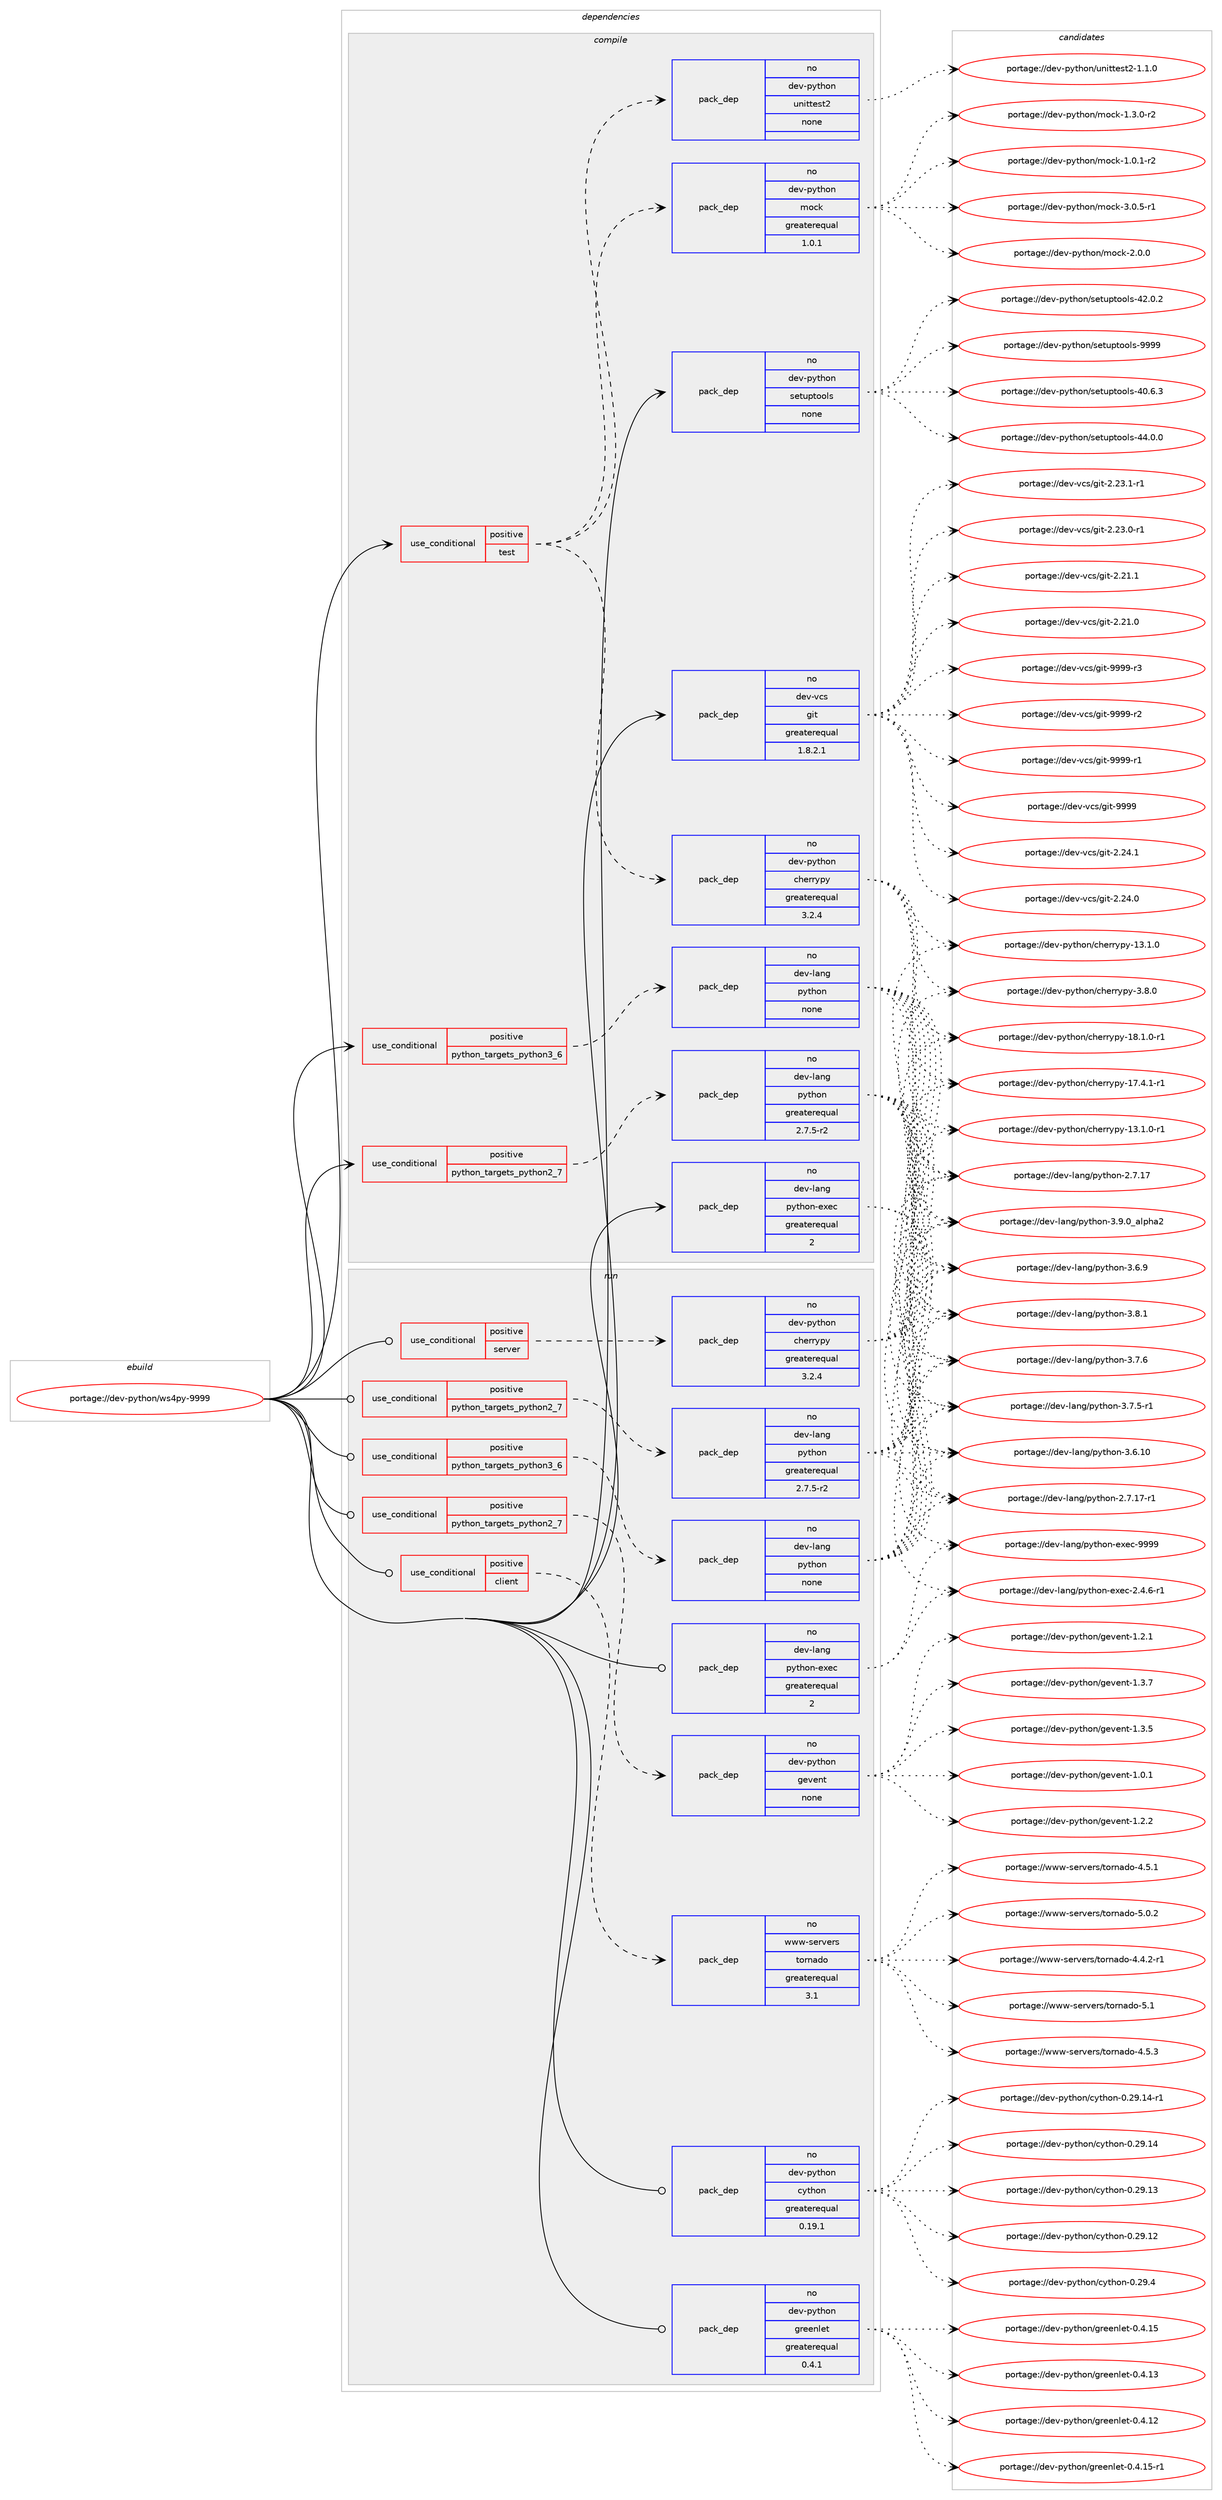 digraph prolog {

# *************
# Graph options
# *************

newrank=true;
concentrate=true;
compound=true;
graph [rankdir=LR,fontname=Helvetica,fontsize=10,ranksep=1.5];#, ranksep=2.5, nodesep=0.2];
edge  [arrowhead=vee];
node  [fontname=Helvetica,fontsize=10];

# **********
# The ebuild
# **********

subgraph cluster_leftcol {
color=gray;
label=<<i>ebuild</i>>;
id [label="portage://dev-python/ws4py-9999", color=red, width=4, href="../dev-python/ws4py-9999.svg"];
}

# ****************
# The dependencies
# ****************

subgraph cluster_midcol {
color=gray;
label=<<i>dependencies</i>>;
subgraph cluster_compile {
fillcolor="#eeeeee";
style=filled;
label=<<i>compile</i>>;
subgraph cond103601 {
dependency417880 [label=<<TABLE BORDER="0" CELLBORDER="1" CELLSPACING="0" CELLPADDING="4"><TR><TD ROWSPAN="3" CELLPADDING="10">use_conditional</TD></TR><TR><TD>positive</TD></TR><TR><TD>python_targets_python2_7</TD></TR></TABLE>>, shape=none, color=red];
subgraph pack309398 {
dependency417881 [label=<<TABLE BORDER="0" CELLBORDER="1" CELLSPACING="0" CELLPADDING="4" WIDTH="220"><TR><TD ROWSPAN="6" CELLPADDING="30">pack_dep</TD></TR><TR><TD WIDTH="110">no</TD></TR><TR><TD>dev-lang</TD></TR><TR><TD>python</TD></TR><TR><TD>greaterequal</TD></TR><TR><TD>2.7.5-r2</TD></TR></TABLE>>, shape=none, color=blue];
}
dependency417880:e -> dependency417881:w [weight=20,style="dashed",arrowhead="vee"];
}
id:e -> dependency417880:w [weight=20,style="solid",arrowhead="vee"];
subgraph cond103602 {
dependency417882 [label=<<TABLE BORDER="0" CELLBORDER="1" CELLSPACING="0" CELLPADDING="4"><TR><TD ROWSPAN="3" CELLPADDING="10">use_conditional</TD></TR><TR><TD>positive</TD></TR><TR><TD>python_targets_python3_6</TD></TR></TABLE>>, shape=none, color=red];
subgraph pack309399 {
dependency417883 [label=<<TABLE BORDER="0" CELLBORDER="1" CELLSPACING="0" CELLPADDING="4" WIDTH="220"><TR><TD ROWSPAN="6" CELLPADDING="30">pack_dep</TD></TR><TR><TD WIDTH="110">no</TD></TR><TR><TD>dev-lang</TD></TR><TR><TD>python</TD></TR><TR><TD>none</TD></TR><TR><TD></TD></TR></TABLE>>, shape=none, color=blue];
}
dependency417882:e -> dependency417883:w [weight=20,style="dashed",arrowhead="vee"];
}
id:e -> dependency417882:w [weight=20,style="solid",arrowhead="vee"];
subgraph cond103603 {
dependency417884 [label=<<TABLE BORDER="0" CELLBORDER="1" CELLSPACING="0" CELLPADDING="4"><TR><TD ROWSPAN="3" CELLPADDING="10">use_conditional</TD></TR><TR><TD>positive</TD></TR><TR><TD>test</TD></TR></TABLE>>, shape=none, color=red];
subgraph pack309400 {
dependency417885 [label=<<TABLE BORDER="0" CELLBORDER="1" CELLSPACING="0" CELLPADDING="4" WIDTH="220"><TR><TD ROWSPAN="6" CELLPADDING="30">pack_dep</TD></TR><TR><TD WIDTH="110">no</TD></TR><TR><TD>dev-python</TD></TR><TR><TD>cherrypy</TD></TR><TR><TD>greaterequal</TD></TR><TR><TD>3.2.4</TD></TR></TABLE>>, shape=none, color=blue];
}
dependency417884:e -> dependency417885:w [weight=20,style="dashed",arrowhead="vee"];
subgraph pack309401 {
dependency417886 [label=<<TABLE BORDER="0" CELLBORDER="1" CELLSPACING="0" CELLPADDING="4" WIDTH="220"><TR><TD ROWSPAN="6" CELLPADDING="30">pack_dep</TD></TR><TR><TD WIDTH="110">no</TD></TR><TR><TD>dev-python</TD></TR><TR><TD>unittest2</TD></TR><TR><TD>none</TD></TR><TR><TD></TD></TR></TABLE>>, shape=none, color=blue];
}
dependency417884:e -> dependency417886:w [weight=20,style="dashed",arrowhead="vee"];
subgraph pack309402 {
dependency417887 [label=<<TABLE BORDER="0" CELLBORDER="1" CELLSPACING="0" CELLPADDING="4" WIDTH="220"><TR><TD ROWSPAN="6" CELLPADDING="30">pack_dep</TD></TR><TR><TD WIDTH="110">no</TD></TR><TR><TD>dev-python</TD></TR><TR><TD>mock</TD></TR><TR><TD>greaterequal</TD></TR><TR><TD>1.0.1</TD></TR></TABLE>>, shape=none, color=blue];
}
dependency417884:e -> dependency417887:w [weight=20,style="dashed",arrowhead="vee"];
}
id:e -> dependency417884:w [weight=20,style="solid",arrowhead="vee"];
subgraph pack309403 {
dependency417888 [label=<<TABLE BORDER="0" CELLBORDER="1" CELLSPACING="0" CELLPADDING="4" WIDTH="220"><TR><TD ROWSPAN="6" CELLPADDING="30">pack_dep</TD></TR><TR><TD WIDTH="110">no</TD></TR><TR><TD>dev-lang</TD></TR><TR><TD>python-exec</TD></TR><TR><TD>greaterequal</TD></TR><TR><TD>2</TD></TR></TABLE>>, shape=none, color=blue];
}
id:e -> dependency417888:w [weight=20,style="solid",arrowhead="vee"];
subgraph pack309404 {
dependency417889 [label=<<TABLE BORDER="0" CELLBORDER="1" CELLSPACING="0" CELLPADDING="4" WIDTH="220"><TR><TD ROWSPAN="6" CELLPADDING="30">pack_dep</TD></TR><TR><TD WIDTH="110">no</TD></TR><TR><TD>dev-python</TD></TR><TR><TD>setuptools</TD></TR><TR><TD>none</TD></TR><TR><TD></TD></TR></TABLE>>, shape=none, color=blue];
}
id:e -> dependency417889:w [weight=20,style="solid",arrowhead="vee"];
subgraph pack309405 {
dependency417890 [label=<<TABLE BORDER="0" CELLBORDER="1" CELLSPACING="0" CELLPADDING="4" WIDTH="220"><TR><TD ROWSPAN="6" CELLPADDING="30">pack_dep</TD></TR><TR><TD WIDTH="110">no</TD></TR><TR><TD>dev-vcs</TD></TR><TR><TD>git</TD></TR><TR><TD>greaterequal</TD></TR><TR><TD>1.8.2.1</TD></TR></TABLE>>, shape=none, color=blue];
}
id:e -> dependency417890:w [weight=20,style="solid",arrowhead="vee"];
}
subgraph cluster_compileandrun {
fillcolor="#eeeeee";
style=filled;
label=<<i>compile and run</i>>;
}
subgraph cluster_run {
fillcolor="#eeeeee";
style=filled;
label=<<i>run</i>>;
subgraph cond103604 {
dependency417891 [label=<<TABLE BORDER="0" CELLBORDER="1" CELLSPACING="0" CELLPADDING="4"><TR><TD ROWSPAN="3" CELLPADDING="10">use_conditional</TD></TR><TR><TD>positive</TD></TR><TR><TD>client</TD></TR></TABLE>>, shape=none, color=red];
subgraph pack309406 {
dependency417892 [label=<<TABLE BORDER="0" CELLBORDER="1" CELLSPACING="0" CELLPADDING="4" WIDTH="220"><TR><TD ROWSPAN="6" CELLPADDING="30">pack_dep</TD></TR><TR><TD WIDTH="110">no</TD></TR><TR><TD>www-servers</TD></TR><TR><TD>tornado</TD></TR><TR><TD>greaterequal</TD></TR><TR><TD>3.1</TD></TR></TABLE>>, shape=none, color=blue];
}
dependency417891:e -> dependency417892:w [weight=20,style="dashed",arrowhead="vee"];
}
id:e -> dependency417891:w [weight=20,style="solid",arrowhead="odot"];
subgraph cond103605 {
dependency417893 [label=<<TABLE BORDER="0" CELLBORDER="1" CELLSPACING="0" CELLPADDING="4"><TR><TD ROWSPAN="3" CELLPADDING="10">use_conditional</TD></TR><TR><TD>positive</TD></TR><TR><TD>python_targets_python2_7</TD></TR></TABLE>>, shape=none, color=red];
subgraph pack309407 {
dependency417894 [label=<<TABLE BORDER="0" CELLBORDER="1" CELLSPACING="0" CELLPADDING="4" WIDTH="220"><TR><TD ROWSPAN="6" CELLPADDING="30">pack_dep</TD></TR><TR><TD WIDTH="110">no</TD></TR><TR><TD>dev-lang</TD></TR><TR><TD>python</TD></TR><TR><TD>greaterequal</TD></TR><TR><TD>2.7.5-r2</TD></TR></TABLE>>, shape=none, color=blue];
}
dependency417893:e -> dependency417894:w [weight=20,style="dashed",arrowhead="vee"];
}
id:e -> dependency417893:w [weight=20,style="solid",arrowhead="odot"];
subgraph cond103606 {
dependency417895 [label=<<TABLE BORDER="0" CELLBORDER="1" CELLSPACING="0" CELLPADDING="4"><TR><TD ROWSPAN="3" CELLPADDING="10">use_conditional</TD></TR><TR><TD>positive</TD></TR><TR><TD>python_targets_python2_7</TD></TR></TABLE>>, shape=none, color=red];
subgraph pack309408 {
dependency417896 [label=<<TABLE BORDER="0" CELLBORDER="1" CELLSPACING="0" CELLPADDING="4" WIDTH="220"><TR><TD ROWSPAN="6" CELLPADDING="30">pack_dep</TD></TR><TR><TD WIDTH="110">no</TD></TR><TR><TD>dev-python</TD></TR><TR><TD>gevent</TD></TR><TR><TD>none</TD></TR><TR><TD></TD></TR></TABLE>>, shape=none, color=blue];
}
dependency417895:e -> dependency417896:w [weight=20,style="dashed",arrowhead="vee"];
}
id:e -> dependency417895:w [weight=20,style="solid",arrowhead="odot"];
subgraph cond103607 {
dependency417897 [label=<<TABLE BORDER="0" CELLBORDER="1" CELLSPACING="0" CELLPADDING="4"><TR><TD ROWSPAN="3" CELLPADDING="10">use_conditional</TD></TR><TR><TD>positive</TD></TR><TR><TD>python_targets_python3_6</TD></TR></TABLE>>, shape=none, color=red];
subgraph pack309409 {
dependency417898 [label=<<TABLE BORDER="0" CELLBORDER="1" CELLSPACING="0" CELLPADDING="4" WIDTH="220"><TR><TD ROWSPAN="6" CELLPADDING="30">pack_dep</TD></TR><TR><TD WIDTH="110">no</TD></TR><TR><TD>dev-lang</TD></TR><TR><TD>python</TD></TR><TR><TD>none</TD></TR><TR><TD></TD></TR></TABLE>>, shape=none, color=blue];
}
dependency417897:e -> dependency417898:w [weight=20,style="dashed",arrowhead="vee"];
}
id:e -> dependency417897:w [weight=20,style="solid",arrowhead="odot"];
subgraph cond103608 {
dependency417899 [label=<<TABLE BORDER="0" CELLBORDER="1" CELLSPACING="0" CELLPADDING="4"><TR><TD ROWSPAN="3" CELLPADDING="10">use_conditional</TD></TR><TR><TD>positive</TD></TR><TR><TD>server</TD></TR></TABLE>>, shape=none, color=red];
subgraph pack309410 {
dependency417900 [label=<<TABLE BORDER="0" CELLBORDER="1" CELLSPACING="0" CELLPADDING="4" WIDTH="220"><TR><TD ROWSPAN="6" CELLPADDING="30">pack_dep</TD></TR><TR><TD WIDTH="110">no</TD></TR><TR><TD>dev-python</TD></TR><TR><TD>cherrypy</TD></TR><TR><TD>greaterequal</TD></TR><TR><TD>3.2.4</TD></TR></TABLE>>, shape=none, color=blue];
}
dependency417899:e -> dependency417900:w [weight=20,style="dashed",arrowhead="vee"];
}
id:e -> dependency417899:w [weight=20,style="solid",arrowhead="odot"];
subgraph pack309411 {
dependency417901 [label=<<TABLE BORDER="0" CELLBORDER="1" CELLSPACING="0" CELLPADDING="4" WIDTH="220"><TR><TD ROWSPAN="6" CELLPADDING="30">pack_dep</TD></TR><TR><TD WIDTH="110">no</TD></TR><TR><TD>dev-lang</TD></TR><TR><TD>python-exec</TD></TR><TR><TD>greaterequal</TD></TR><TR><TD>2</TD></TR></TABLE>>, shape=none, color=blue];
}
id:e -> dependency417901:w [weight=20,style="solid",arrowhead="odot"];
subgraph pack309412 {
dependency417902 [label=<<TABLE BORDER="0" CELLBORDER="1" CELLSPACING="0" CELLPADDING="4" WIDTH="220"><TR><TD ROWSPAN="6" CELLPADDING="30">pack_dep</TD></TR><TR><TD WIDTH="110">no</TD></TR><TR><TD>dev-python</TD></TR><TR><TD>cython</TD></TR><TR><TD>greaterequal</TD></TR><TR><TD>0.19.1</TD></TR></TABLE>>, shape=none, color=blue];
}
id:e -> dependency417902:w [weight=20,style="solid",arrowhead="odot"];
subgraph pack309413 {
dependency417903 [label=<<TABLE BORDER="0" CELLBORDER="1" CELLSPACING="0" CELLPADDING="4" WIDTH="220"><TR><TD ROWSPAN="6" CELLPADDING="30">pack_dep</TD></TR><TR><TD WIDTH="110">no</TD></TR><TR><TD>dev-python</TD></TR><TR><TD>greenlet</TD></TR><TR><TD>greaterequal</TD></TR><TR><TD>0.4.1</TD></TR></TABLE>>, shape=none, color=blue];
}
id:e -> dependency417903:w [weight=20,style="solid",arrowhead="odot"];
}
}

# **************
# The candidates
# **************

subgraph cluster_choices {
rank=same;
color=gray;
label=<<i>candidates</i>>;

subgraph choice309398 {
color=black;
nodesep=1;
choice10010111845108971101034711212111610411111045514657464895971081121049750 [label="portage://dev-lang/python-3.9.0_alpha2", color=red, width=4,href="../dev-lang/python-3.9.0_alpha2.svg"];
choice100101118451089711010347112121116104111110455146564649 [label="portage://dev-lang/python-3.8.1", color=red, width=4,href="../dev-lang/python-3.8.1.svg"];
choice100101118451089711010347112121116104111110455146554654 [label="portage://dev-lang/python-3.7.6", color=red, width=4,href="../dev-lang/python-3.7.6.svg"];
choice1001011184510897110103471121211161041111104551465546534511449 [label="portage://dev-lang/python-3.7.5-r1", color=red, width=4,href="../dev-lang/python-3.7.5-r1.svg"];
choice100101118451089711010347112121116104111110455146544657 [label="portage://dev-lang/python-3.6.9", color=red, width=4,href="../dev-lang/python-3.6.9.svg"];
choice10010111845108971101034711212111610411111045514654464948 [label="portage://dev-lang/python-3.6.10", color=red, width=4,href="../dev-lang/python-3.6.10.svg"];
choice100101118451089711010347112121116104111110455046554649554511449 [label="portage://dev-lang/python-2.7.17-r1", color=red, width=4,href="../dev-lang/python-2.7.17-r1.svg"];
choice10010111845108971101034711212111610411111045504655464955 [label="portage://dev-lang/python-2.7.17", color=red, width=4,href="../dev-lang/python-2.7.17.svg"];
dependency417881:e -> choice10010111845108971101034711212111610411111045514657464895971081121049750:w [style=dotted,weight="100"];
dependency417881:e -> choice100101118451089711010347112121116104111110455146564649:w [style=dotted,weight="100"];
dependency417881:e -> choice100101118451089711010347112121116104111110455146554654:w [style=dotted,weight="100"];
dependency417881:e -> choice1001011184510897110103471121211161041111104551465546534511449:w [style=dotted,weight="100"];
dependency417881:e -> choice100101118451089711010347112121116104111110455146544657:w [style=dotted,weight="100"];
dependency417881:e -> choice10010111845108971101034711212111610411111045514654464948:w [style=dotted,weight="100"];
dependency417881:e -> choice100101118451089711010347112121116104111110455046554649554511449:w [style=dotted,weight="100"];
dependency417881:e -> choice10010111845108971101034711212111610411111045504655464955:w [style=dotted,weight="100"];
}
subgraph choice309399 {
color=black;
nodesep=1;
choice10010111845108971101034711212111610411111045514657464895971081121049750 [label="portage://dev-lang/python-3.9.0_alpha2", color=red, width=4,href="../dev-lang/python-3.9.0_alpha2.svg"];
choice100101118451089711010347112121116104111110455146564649 [label="portage://dev-lang/python-3.8.1", color=red, width=4,href="../dev-lang/python-3.8.1.svg"];
choice100101118451089711010347112121116104111110455146554654 [label="portage://dev-lang/python-3.7.6", color=red, width=4,href="../dev-lang/python-3.7.6.svg"];
choice1001011184510897110103471121211161041111104551465546534511449 [label="portage://dev-lang/python-3.7.5-r1", color=red, width=4,href="../dev-lang/python-3.7.5-r1.svg"];
choice100101118451089711010347112121116104111110455146544657 [label="portage://dev-lang/python-3.6.9", color=red, width=4,href="../dev-lang/python-3.6.9.svg"];
choice10010111845108971101034711212111610411111045514654464948 [label="portage://dev-lang/python-3.6.10", color=red, width=4,href="../dev-lang/python-3.6.10.svg"];
choice100101118451089711010347112121116104111110455046554649554511449 [label="portage://dev-lang/python-2.7.17-r1", color=red, width=4,href="../dev-lang/python-2.7.17-r1.svg"];
choice10010111845108971101034711212111610411111045504655464955 [label="portage://dev-lang/python-2.7.17", color=red, width=4,href="../dev-lang/python-2.7.17.svg"];
dependency417883:e -> choice10010111845108971101034711212111610411111045514657464895971081121049750:w [style=dotted,weight="100"];
dependency417883:e -> choice100101118451089711010347112121116104111110455146564649:w [style=dotted,weight="100"];
dependency417883:e -> choice100101118451089711010347112121116104111110455146554654:w [style=dotted,weight="100"];
dependency417883:e -> choice1001011184510897110103471121211161041111104551465546534511449:w [style=dotted,weight="100"];
dependency417883:e -> choice100101118451089711010347112121116104111110455146544657:w [style=dotted,weight="100"];
dependency417883:e -> choice10010111845108971101034711212111610411111045514654464948:w [style=dotted,weight="100"];
dependency417883:e -> choice100101118451089711010347112121116104111110455046554649554511449:w [style=dotted,weight="100"];
dependency417883:e -> choice10010111845108971101034711212111610411111045504655464955:w [style=dotted,weight="100"];
}
subgraph choice309400 {
color=black;
nodesep=1;
choice100101118451121211161041111104799104101114114121112121455146564648 [label="portage://dev-python/cherrypy-3.8.0", color=red, width=4,href="../dev-python/cherrypy-3.8.0.svg"];
choice100101118451121211161041111104799104101114114121112121454956464946484511449 [label="portage://dev-python/cherrypy-18.1.0-r1", color=red, width=4,href="../dev-python/cherrypy-18.1.0-r1.svg"];
choice100101118451121211161041111104799104101114114121112121454955465246494511449 [label="portage://dev-python/cherrypy-17.4.1-r1", color=red, width=4,href="../dev-python/cherrypy-17.4.1-r1.svg"];
choice100101118451121211161041111104799104101114114121112121454951464946484511449 [label="portage://dev-python/cherrypy-13.1.0-r1", color=red, width=4,href="../dev-python/cherrypy-13.1.0-r1.svg"];
choice10010111845112121116104111110479910410111411412111212145495146494648 [label="portage://dev-python/cherrypy-13.1.0", color=red, width=4,href="../dev-python/cherrypy-13.1.0.svg"];
dependency417885:e -> choice100101118451121211161041111104799104101114114121112121455146564648:w [style=dotted,weight="100"];
dependency417885:e -> choice100101118451121211161041111104799104101114114121112121454956464946484511449:w [style=dotted,weight="100"];
dependency417885:e -> choice100101118451121211161041111104799104101114114121112121454955465246494511449:w [style=dotted,weight="100"];
dependency417885:e -> choice100101118451121211161041111104799104101114114121112121454951464946484511449:w [style=dotted,weight="100"];
dependency417885:e -> choice10010111845112121116104111110479910410111411412111212145495146494648:w [style=dotted,weight="100"];
}
subgraph choice309401 {
color=black;
nodesep=1;
choice100101118451121211161041111104711711010511611610111511650454946494648 [label="portage://dev-python/unittest2-1.1.0", color=red, width=4,href="../dev-python/unittest2-1.1.0.svg"];
dependency417886:e -> choice100101118451121211161041111104711711010511611610111511650454946494648:w [style=dotted,weight="100"];
}
subgraph choice309402 {
color=black;
nodesep=1;
choice1001011184511212111610411111047109111991074551464846534511449 [label="portage://dev-python/mock-3.0.5-r1", color=red, width=4,href="../dev-python/mock-3.0.5-r1.svg"];
choice100101118451121211161041111104710911199107455046484648 [label="portage://dev-python/mock-2.0.0", color=red, width=4,href="../dev-python/mock-2.0.0.svg"];
choice1001011184511212111610411111047109111991074549465146484511450 [label="portage://dev-python/mock-1.3.0-r2", color=red, width=4,href="../dev-python/mock-1.3.0-r2.svg"];
choice1001011184511212111610411111047109111991074549464846494511450 [label="portage://dev-python/mock-1.0.1-r2", color=red, width=4,href="../dev-python/mock-1.0.1-r2.svg"];
dependency417887:e -> choice1001011184511212111610411111047109111991074551464846534511449:w [style=dotted,weight="100"];
dependency417887:e -> choice100101118451121211161041111104710911199107455046484648:w [style=dotted,weight="100"];
dependency417887:e -> choice1001011184511212111610411111047109111991074549465146484511450:w [style=dotted,weight="100"];
dependency417887:e -> choice1001011184511212111610411111047109111991074549464846494511450:w [style=dotted,weight="100"];
}
subgraph choice309403 {
color=black;
nodesep=1;
choice10010111845108971101034711212111610411111045101120101994557575757 [label="portage://dev-lang/python-exec-9999", color=red, width=4,href="../dev-lang/python-exec-9999.svg"];
choice10010111845108971101034711212111610411111045101120101994550465246544511449 [label="portage://dev-lang/python-exec-2.4.6-r1", color=red, width=4,href="../dev-lang/python-exec-2.4.6-r1.svg"];
dependency417888:e -> choice10010111845108971101034711212111610411111045101120101994557575757:w [style=dotted,weight="100"];
dependency417888:e -> choice10010111845108971101034711212111610411111045101120101994550465246544511449:w [style=dotted,weight="100"];
}
subgraph choice309404 {
color=black;
nodesep=1;
choice10010111845112121116104111110471151011161171121161111111081154557575757 [label="portage://dev-python/setuptools-9999", color=red, width=4,href="../dev-python/setuptools-9999.svg"];
choice100101118451121211161041111104711510111611711211611111110811545525246484648 [label="portage://dev-python/setuptools-44.0.0", color=red, width=4,href="../dev-python/setuptools-44.0.0.svg"];
choice100101118451121211161041111104711510111611711211611111110811545525046484650 [label="portage://dev-python/setuptools-42.0.2", color=red, width=4,href="../dev-python/setuptools-42.0.2.svg"];
choice100101118451121211161041111104711510111611711211611111110811545524846544651 [label="portage://dev-python/setuptools-40.6.3", color=red, width=4,href="../dev-python/setuptools-40.6.3.svg"];
dependency417889:e -> choice10010111845112121116104111110471151011161171121161111111081154557575757:w [style=dotted,weight="100"];
dependency417889:e -> choice100101118451121211161041111104711510111611711211611111110811545525246484648:w [style=dotted,weight="100"];
dependency417889:e -> choice100101118451121211161041111104711510111611711211611111110811545525046484650:w [style=dotted,weight="100"];
dependency417889:e -> choice100101118451121211161041111104711510111611711211611111110811545524846544651:w [style=dotted,weight="100"];
}
subgraph choice309405 {
color=black;
nodesep=1;
choice10010111845118991154710310511645575757574511451 [label="portage://dev-vcs/git-9999-r3", color=red, width=4,href="../dev-vcs/git-9999-r3.svg"];
choice10010111845118991154710310511645575757574511450 [label="portage://dev-vcs/git-9999-r2", color=red, width=4,href="../dev-vcs/git-9999-r2.svg"];
choice10010111845118991154710310511645575757574511449 [label="portage://dev-vcs/git-9999-r1", color=red, width=4,href="../dev-vcs/git-9999-r1.svg"];
choice1001011184511899115471031051164557575757 [label="portage://dev-vcs/git-9999", color=red, width=4,href="../dev-vcs/git-9999.svg"];
choice10010111845118991154710310511645504650524649 [label="portage://dev-vcs/git-2.24.1", color=red, width=4,href="../dev-vcs/git-2.24.1.svg"];
choice10010111845118991154710310511645504650524648 [label="portage://dev-vcs/git-2.24.0", color=red, width=4,href="../dev-vcs/git-2.24.0.svg"];
choice100101118451189911547103105116455046505146494511449 [label="portage://dev-vcs/git-2.23.1-r1", color=red, width=4,href="../dev-vcs/git-2.23.1-r1.svg"];
choice100101118451189911547103105116455046505146484511449 [label="portage://dev-vcs/git-2.23.0-r1", color=red, width=4,href="../dev-vcs/git-2.23.0-r1.svg"];
choice10010111845118991154710310511645504650494649 [label="portage://dev-vcs/git-2.21.1", color=red, width=4,href="../dev-vcs/git-2.21.1.svg"];
choice10010111845118991154710310511645504650494648 [label="portage://dev-vcs/git-2.21.0", color=red, width=4,href="../dev-vcs/git-2.21.0.svg"];
dependency417890:e -> choice10010111845118991154710310511645575757574511451:w [style=dotted,weight="100"];
dependency417890:e -> choice10010111845118991154710310511645575757574511450:w [style=dotted,weight="100"];
dependency417890:e -> choice10010111845118991154710310511645575757574511449:w [style=dotted,weight="100"];
dependency417890:e -> choice1001011184511899115471031051164557575757:w [style=dotted,weight="100"];
dependency417890:e -> choice10010111845118991154710310511645504650524649:w [style=dotted,weight="100"];
dependency417890:e -> choice10010111845118991154710310511645504650524648:w [style=dotted,weight="100"];
dependency417890:e -> choice100101118451189911547103105116455046505146494511449:w [style=dotted,weight="100"];
dependency417890:e -> choice100101118451189911547103105116455046505146484511449:w [style=dotted,weight="100"];
dependency417890:e -> choice10010111845118991154710310511645504650494649:w [style=dotted,weight="100"];
dependency417890:e -> choice10010111845118991154710310511645504650494648:w [style=dotted,weight="100"];
}
subgraph choice309406 {
color=black;
nodesep=1;
choice11911911945115101114118101114115471161111141109710011145534649 [label="portage://www-servers/tornado-5.1", color=red, width=4,href="../www-servers/tornado-5.1.svg"];
choice119119119451151011141181011141154711611111411097100111455346484650 [label="portage://www-servers/tornado-5.0.2", color=red, width=4,href="../www-servers/tornado-5.0.2.svg"];
choice119119119451151011141181011141154711611111411097100111455246534651 [label="portage://www-servers/tornado-4.5.3", color=red, width=4,href="../www-servers/tornado-4.5.3.svg"];
choice119119119451151011141181011141154711611111411097100111455246534649 [label="portage://www-servers/tornado-4.5.1", color=red, width=4,href="../www-servers/tornado-4.5.1.svg"];
choice1191191194511510111411810111411547116111114110971001114552465246504511449 [label="portage://www-servers/tornado-4.4.2-r1", color=red, width=4,href="../www-servers/tornado-4.4.2-r1.svg"];
dependency417892:e -> choice11911911945115101114118101114115471161111141109710011145534649:w [style=dotted,weight="100"];
dependency417892:e -> choice119119119451151011141181011141154711611111411097100111455346484650:w [style=dotted,weight="100"];
dependency417892:e -> choice119119119451151011141181011141154711611111411097100111455246534651:w [style=dotted,weight="100"];
dependency417892:e -> choice119119119451151011141181011141154711611111411097100111455246534649:w [style=dotted,weight="100"];
dependency417892:e -> choice1191191194511510111411810111411547116111114110971001114552465246504511449:w [style=dotted,weight="100"];
}
subgraph choice309407 {
color=black;
nodesep=1;
choice10010111845108971101034711212111610411111045514657464895971081121049750 [label="portage://dev-lang/python-3.9.0_alpha2", color=red, width=4,href="../dev-lang/python-3.9.0_alpha2.svg"];
choice100101118451089711010347112121116104111110455146564649 [label="portage://dev-lang/python-3.8.1", color=red, width=4,href="../dev-lang/python-3.8.1.svg"];
choice100101118451089711010347112121116104111110455146554654 [label="portage://dev-lang/python-3.7.6", color=red, width=4,href="../dev-lang/python-3.7.6.svg"];
choice1001011184510897110103471121211161041111104551465546534511449 [label="portage://dev-lang/python-3.7.5-r1", color=red, width=4,href="../dev-lang/python-3.7.5-r1.svg"];
choice100101118451089711010347112121116104111110455146544657 [label="portage://dev-lang/python-3.6.9", color=red, width=4,href="../dev-lang/python-3.6.9.svg"];
choice10010111845108971101034711212111610411111045514654464948 [label="portage://dev-lang/python-3.6.10", color=red, width=4,href="../dev-lang/python-3.6.10.svg"];
choice100101118451089711010347112121116104111110455046554649554511449 [label="portage://dev-lang/python-2.7.17-r1", color=red, width=4,href="../dev-lang/python-2.7.17-r1.svg"];
choice10010111845108971101034711212111610411111045504655464955 [label="portage://dev-lang/python-2.7.17", color=red, width=4,href="../dev-lang/python-2.7.17.svg"];
dependency417894:e -> choice10010111845108971101034711212111610411111045514657464895971081121049750:w [style=dotted,weight="100"];
dependency417894:e -> choice100101118451089711010347112121116104111110455146564649:w [style=dotted,weight="100"];
dependency417894:e -> choice100101118451089711010347112121116104111110455146554654:w [style=dotted,weight="100"];
dependency417894:e -> choice1001011184510897110103471121211161041111104551465546534511449:w [style=dotted,weight="100"];
dependency417894:e -> choice100101118451089711010347112121116104111110455146544657:w [style=dotted,weight="100"];
dependency417894:e -> choice10010111845108971101034711212111610411111045514654464948:w [style=dotted,weight="100"];
dependency417894:e -> choice100101118451089711010347112121116104111110455046554649554511449:w [style=dotted,weight="100"];
dependency417894:e -> choice10010111845108971101034711212111610411111045504655464955:w [style=dotted,weight="100"];
}
subgraph choice309408 {
color=black;
nodesep=1;
choice1001011184511212111610411111047103101118101110116454946514655 [label="portage://dev-python/gevent-1.3.7", color=red, width=4,href="../dev-python/gevent-1.3.7.svg"];
choice1001011184511212111610411111047103101118101110116454946514653 [label="portage://dev-python/gevent-1.3.5", color=red, width=4,href="../dev-python/gevent-1.3.5.svg"];
choice1001011184511212111610411111047103101118101110116454946504650 [label="portage://dev-python/gevent-1.2.2", color=red, width=4,href="../dev-python/gevent-1.2.2.svg"];
choice1001011184511212111610411111047103101118101110116454946504649 [label="portage://dev-python/gevent-1.2.1", color=red, width=4,href="../dev-python/gevent-1.2.1.svg"];
choice1001011184511212111610411111047103101118101110116454946484649 [label="portage://dev-python/gevent-1.0.1", color=red, width=4,href="../dev-python/gevent-1.0.1.svg"];
dependency417896:e -> choice1001011184511212111610411111047103101118101110116454946514655:w [style=dotted,weight="100"];
dependency417896:e -> choice1001011184511212111610411111047103101118101110116454946514653:w [style=dotted,weight="100"];
dependency417896:e -> choice1001011184511212111610411111047103101118101110116454946504650:w [style=dotted,weight="100"];
dependency417896:e -> choice1001011184511212111610411111047103101118101110116454946504649:w [style=dotted,weight="100"];
dependency417896:e -> choice1001011184511212111610411111047103101118101110116454946484649:w [style=dotted,weight="100"];
}
subgraph choice309409 {
color=black;
nodesep=1;
choice10010111845108971101034711212111610411111045514657464895971081121049750 [label="portage://dev-lang/python-3.9.0_alpha2", color=red, width=4,href="../dev-lang/python-3.9.0_alpha2.svg"];
choice100101118451089711010347112121116104111110455146564649 [label="portage://dev-lang/python-3.8.1", color=red, width=4,href="../dev-lang/python-3.8.1.svg"];
choice100101118451089711010347112121116104111110455146554654 [label="portage://dev-lang/python-3.7.6", color=red, width=4,href="../dev-lang/python-3.7.6.svg"];
choice1001011184510897110103471121211161041111104551465546534511449 [label="portage://dev-lang/python-3.7.5-r1", color=red, width=4,href="../dev-lang/python-3.7.5-r1.svg"];
choice100101118451089711010347112121116104111110455146544657 [label="portage://dev-lang/python-3.6.9", color=red, width=4,href="../dev-lang/python-3.6.9.svg"];
choice10010111845108971101034711212111610411111045514654464948 [label="portage://dev-lang/python-3.6.10", color=red, width=4,href="../dev-lang/python-3.6.10.svg"];
choice100101118451089711010347112121116104111110455046554649554511449 [label="portage://dev-lang/python-2.7.17-r1", color=red, width=4,href="../dev-lang/python-2.7.17-r1.svg"];
choice10010111845108971101034711212111610411111045504655464955 [label="portage://dev-lang/python-2.7.17", color=red, width=4,href="../dev-lang/python-2.7.17.svg"];
dependency417898:e -> choice10010111845108971101034711212111610411111045514657464895971081121049750:w [style=dotted,weight="100"];
dependency417898:e -> choice100101118451089711010347112121116104111110455146564649:w [style=dotted,weight="100"];
dependency417898:e -> choice100101118451089711010347112121116104111110455146554654:w [style=dotted,weight="100"];
dependency417898:e -> choice1001011184510897110103471121211161041111104551465546534511449:w [style=dotted,weight="100"];
dependency417898:e -> choice100101118451089711010347112121116104111110455146544657:w [style=dotted,weight="100"];
dependency417898:e -> choice10010111845108971101034711212111610411111045514654464948:w [style=dotted,weight="100"];
dependency417898:e -> choice100101118451089711010347112121116104111110455046554649554511449:w [style=dotted,weight="100"];
dependency417898:e -> choice10010111845108971101034711212111610411111045504655464955:w [style=dotted,weight="100"];
}
subgraph choice309410 {
color=black;
nodesep=1;
choice100101118451121211161041111104799104101114114121112121455146564648 [label="portage://dev-python/cherrypy-3.8.0", color=red, width=4,href="../dev-python/cherrypy-3.8.0.svg"];
choice100101118451121211161041111104799104101114114121112121454956464946484511449 [label="portage://dev-python/cherrypy-18.1.0-r1", color=red, width=4,href="../dev-python/cherrypy-18.1.0-r1.svg"];
choice100101118451121211161041111104799104101114114121112121454955465246494511449 [label="portage://dev-python/cherrypy-17.4.1-r1", color=red, width=4,href="../dev-python/cherrypy-17.4.1-r1.svg"];
choice100101118451121211161041111104799104101114114121112121454951464946484511449 [label="portage://dev-python/cherrypy-13.1.0-r1", color=red, width=4,href="../dev-python/cherrypy-13.1.0-r1.svg"];
choice10010111845112121116104111110479910410111411412111212145495146494648 [label="portage://dev-python/cherrypy-13.1.0", color=red, width=4,href="../dev-python/cherrypy-13.1.0.svg"];
dependency417900:e -> choice100101118451121211161041111104799104101114114121112121455146564648:w [style=dotted,weight="100"];
dependency417900:e -> choice100101118451121211161041111104799104101114114121112121454956464946484511449:w [style=dotted,weight="100"];
dependency417900:e -> choice100101118451121211161041111104799104101114114121112121454955465246494511449:w [style=dotted,weight="100"];
dependency417900:e -> choice100101118451121211161041111104799104101114114121112121454951464946484511449:w [style=dotted,weight="100"];
dependency417900:e -> choice10010111845112121116104111110479910410111411412111212145495146494648:w [style=dotted,weight="100"];
}
subgraph choice309411 {
color=black;
nodesep=1;
choice10010111845108971101034711212111610411111045101120101994557575757 [label="portage://dev-lang/python-exec-9999", color=red, width=4,href="../dev-lang/python-exec-9999.svg"];
choice10010111845108971101034711212111610411111045101120101994550465246544511449 [label="portage://dev-lang/python-exec-2.4.6-r1", color=red, width=4,href="../dev-lang/python-exec-2.4.6-r1.svg"];
dependency417901:e -> choice10010111845108971101034711212111610411111045101120101994557575757:w [style=dotted,weight="100"];
dependency417901:e -> choice10010111845108971101034711212111610411111045101120101994550465246544511449:w [style=dotted,weight="100"];
}
subgraph choice309412 {
color=black;
nodesep=1;
choice10010111845112121116104111110479912111610411111045484650574652 [label="portage://dev-python/cython-0.29.4", color=red, width=4,href="../dev-python/cython-0.29.4.svg"];
choice10010111845112121116104111110479912111610411111045484650574649524511449 [label="portage://dev-python/cython-0.29.14-r1", color=red, width=4,href="../dev-python/cython-0.29.14-r1.svg"];
choice1001011184511212111610411111047991211161041111104548465057464952 [label="portage://dev-python/cython-0.29.14", color=red, width=4,href="../dev-python/cython-0.29.14.svg"];
choice1001011184511212111610411111047991211161041111104548465057464951 [label="portage://dev-python/cython-0.29.13", color=red, width=4,href="../dev-python/cython-0.29.13.svg"];
choice1001011184511212111610411111047991211161041111104548465057464950 [label="portage://dev-python/cython-0.29.12", color=red, width=4,href="../dev-python/cython-0.29.12.svg"];
dependency417902:e -> choice10010111845112121116104111110479912111610411111045484650574652:w [style=dotted,weight="100"];
dependency417902:e -> choice10010111845112121116104111110479912111610411111045484650574649524511449:w [style=dotted,weight="100"];
dependency417902:e -> choice1001011184511212111610411111047991211161041111104548465057464952:w [style=dotted,weight="100"];
dependency417902:e -> choice1001011184511212111610411111047991211161041111104548465057464951:w [style=dotted,weight="100"];
dependency417902:e -> choice1001011184511212111610411111047991211161041111104548465057464950:w [style=dotted,weight="100"];
}
subgraph choice309413 {
color=black;
nodesep=1;
choice1001011184511212111610411111047103114101101110108101116454846524649534511449 [label="portage://dev-python/greenlet-0.4.15-r1", color=red, width=4,href="../dev-python/greenlet-0.4.15-r1.svg"];
choice100101118451121211161041111104710311410110111010810111645484652464953 [label="portage://dev-python/greenlet-0.4.15", color=red, width=4,href="../dev-python/greenlet-0.4.15.svg"];
choice100101118451121211161041111104710311410110111010810111645484652464951 [label="portage://dev-python/greenlet-0.4.13", color=red, width=4,href="../dev-python/greenlet-0.4.13.svg"];
choice100101118451121211161041111104710311410110111010810111645484652464950 [label="portage://dev-python/greenlet-0.4.12", color=red, width=4,href="../dev-python/greenlet-0.4.12.svg"];
dependency417903:e -> choice1001011184511212111610411111047103114101101110108101116454846524649534511449:w [style=dotted,weight="100"];
dependency417903:e -> choice100101118451121211161041111104710311410110111010810111645484652464953:w [style=dotted,weight="100"];
dependency417903:e -> choice100101118451121211161041111104710311410110111010810111645484652464951:w [style=dotted,weight="100"];
dependency417903:e -> choice100101118451121211161041111104710311410110111010810111645484652464950:w [style=dotted,weight="100"];
}
}

}
